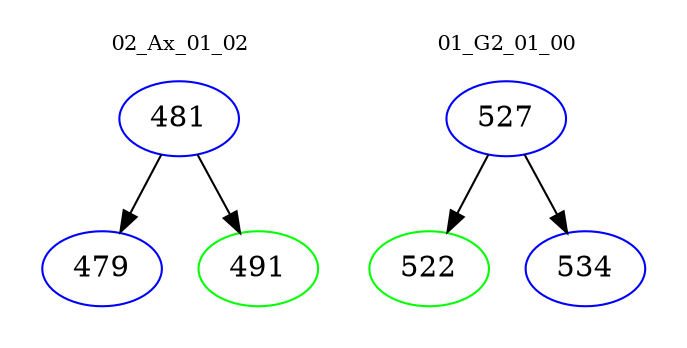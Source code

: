 digraph{
subgraph cluster_0 {
color = white
label = "02_Ax_01_02";
fontsize=10;
T0_481 [label="481", color="blue"]
T0_481 -> T0_479 [color="black"]
T0_479 [label="479", color="blue"]
T0_481 -> T0_491 [color="black"]
T0_491 [label="491", color="green"]
}
subgraph cluster_1 {
color = white
label = "01_G2_01_00";
fontsize=10;
T1_527 [label="527", color="blue"]
T1_527 -> T1_522 [color="black"]
T1_522 [label="522", color="green"]
T1_527 -> T1_534 [color="black"]
T1_534 [label="534", color="blue"]
}
}
